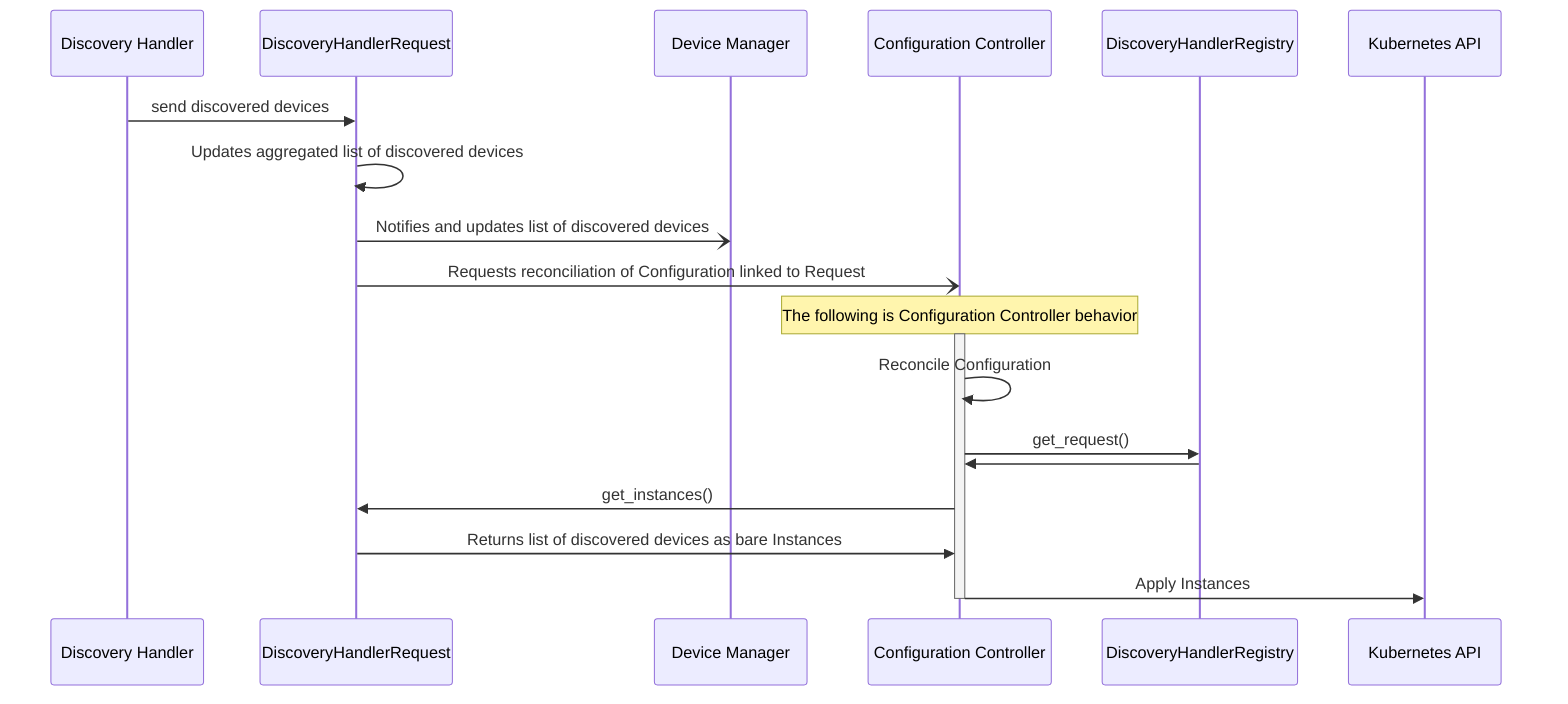 sequenceDiagram
    Discovery Handler ->> DiscoveryHandlerRequest: send discovered devices
    DiscoveryHandlerRequest ->> DiscoveryHandlerRequest: Updates aggregated list of discovered devices
    DiscoveryHandlerRequest -) Device Manager: Notifies and updates list of discovered devices
    DiscoveryHandlerRequest -) Configuration Controller: Requests reconciliation of Configuration linked to Request
    note over Configuration Controller: The following is Configuration Controller behavior
    activate Configuration Controller
    Configuration Controller ->> Configuration Controller: Reconcile Configuration
    Configuration Controller ->> DiscoveryHandlerRegistry: get_request()
    DiscoveryHandlerRegistry ->> Configuration Controller: 
    Configuration Controller ->> DiscoveryHandlerRequest: get_instances()
    DiscoveryHandlerRequest ->> Configuration Controller: Returns list of discovered devices as bare Instances
    Configuration Controller ->> Kubernetes API: Apply Instances
    deactivate Configuration Controller